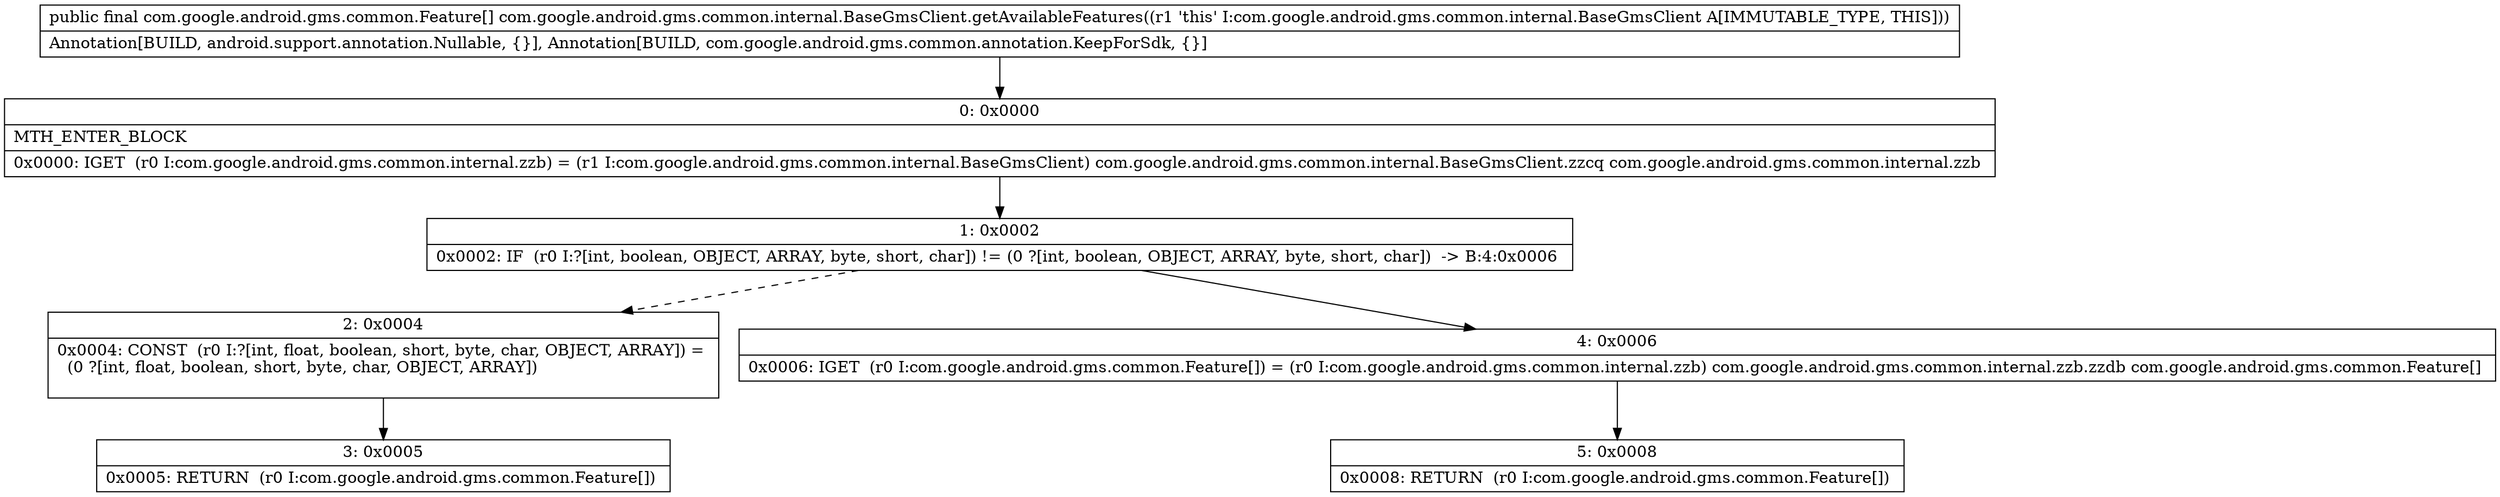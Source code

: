 digraph "CFG forcom.google.android.gms.common.internal.BaseGmsClient.getAvailableFeatures()[Lcom\/google\/android\/gms\/common\/Feature;" {
Node_0 [shape=record,label="{0\:\ 0x0000|MTH_ENTER_BLOCK\l|0x0000: IGET  (r0 I:com.google.android.gms.common.internal.zzb) = (r1 I:com.google.android.gms.common.internal.BaseGmsClient) com.google.android.gms.common.internal.BaseGmsClient.zzcq com.google.android.gms.common.internal.zzb \l}"];
Node_1 [shape=record,label="{1\:\ 0x0002|0x0002: IF  (r0 I:?[int, boolean, OBJECT, ARRAY, byte, short, char]) != (0 ?[int, boolean, OBJECT, ARRAY, byte, short, char])  \-\> B:4:0x0006 \l}"];
Node_2 [shape=record,label="{2\:\ 0x0004|0x0004: CONST  (r0 I:?[int, float, boolean, short, byte, char, OBJECT, ARRAY]) = \l  (0 ?[int, float, boolean, short, byte, char, OBJECT, ARRAY])\l \l}"];
Node_3 [shape=record,label="{3\:\ 0x0005|0x0005: RETURN  (r0 I:com.google.android.gms.common.Feature[]) \l}"];
Node_4 [shape=record,label="{4\:\ 0x0006|0x0006: IGET  (r0 I:com.google.android.gms.common.Feature[]) = (r0 I:com.google.android.gms.common.internal.zzb) com.google.android.gms.common.internal.zzb.zzdb com.google.android.gms.common.Feature[] \l}"];
Node_5 [shape=record,label="{5\:\ 0x0008|0x0008: RETURN  (r0 I:com.google.android.gms.common.Feature[]) \l}"];
MethodNode[shape=record,label="{public final com.google.android.gms.common.Feature[] com.google.android.gms.common.internal.BaseGmsClient.getAvailableFeatures((r1 'this' I:com.google.android.gms.common.internal.BaseGmsClient A[IMMUTABLE_TYPE, THIS]))  | Annotation[BUILD, android.support.annotation.Nullable, \{\}], Annotation[BUILD, com.google.android.gms.common.annotation.KeepForSdk, \{\}]\l}"];
MethodNode -> Node_0;
Node_0 -> Node_1;
Node_1 -> Node_2[style=dashed];
Node_1 -> Node_4;
Node_2 -> Node_3;
Node_4 -> Node_5;
}

